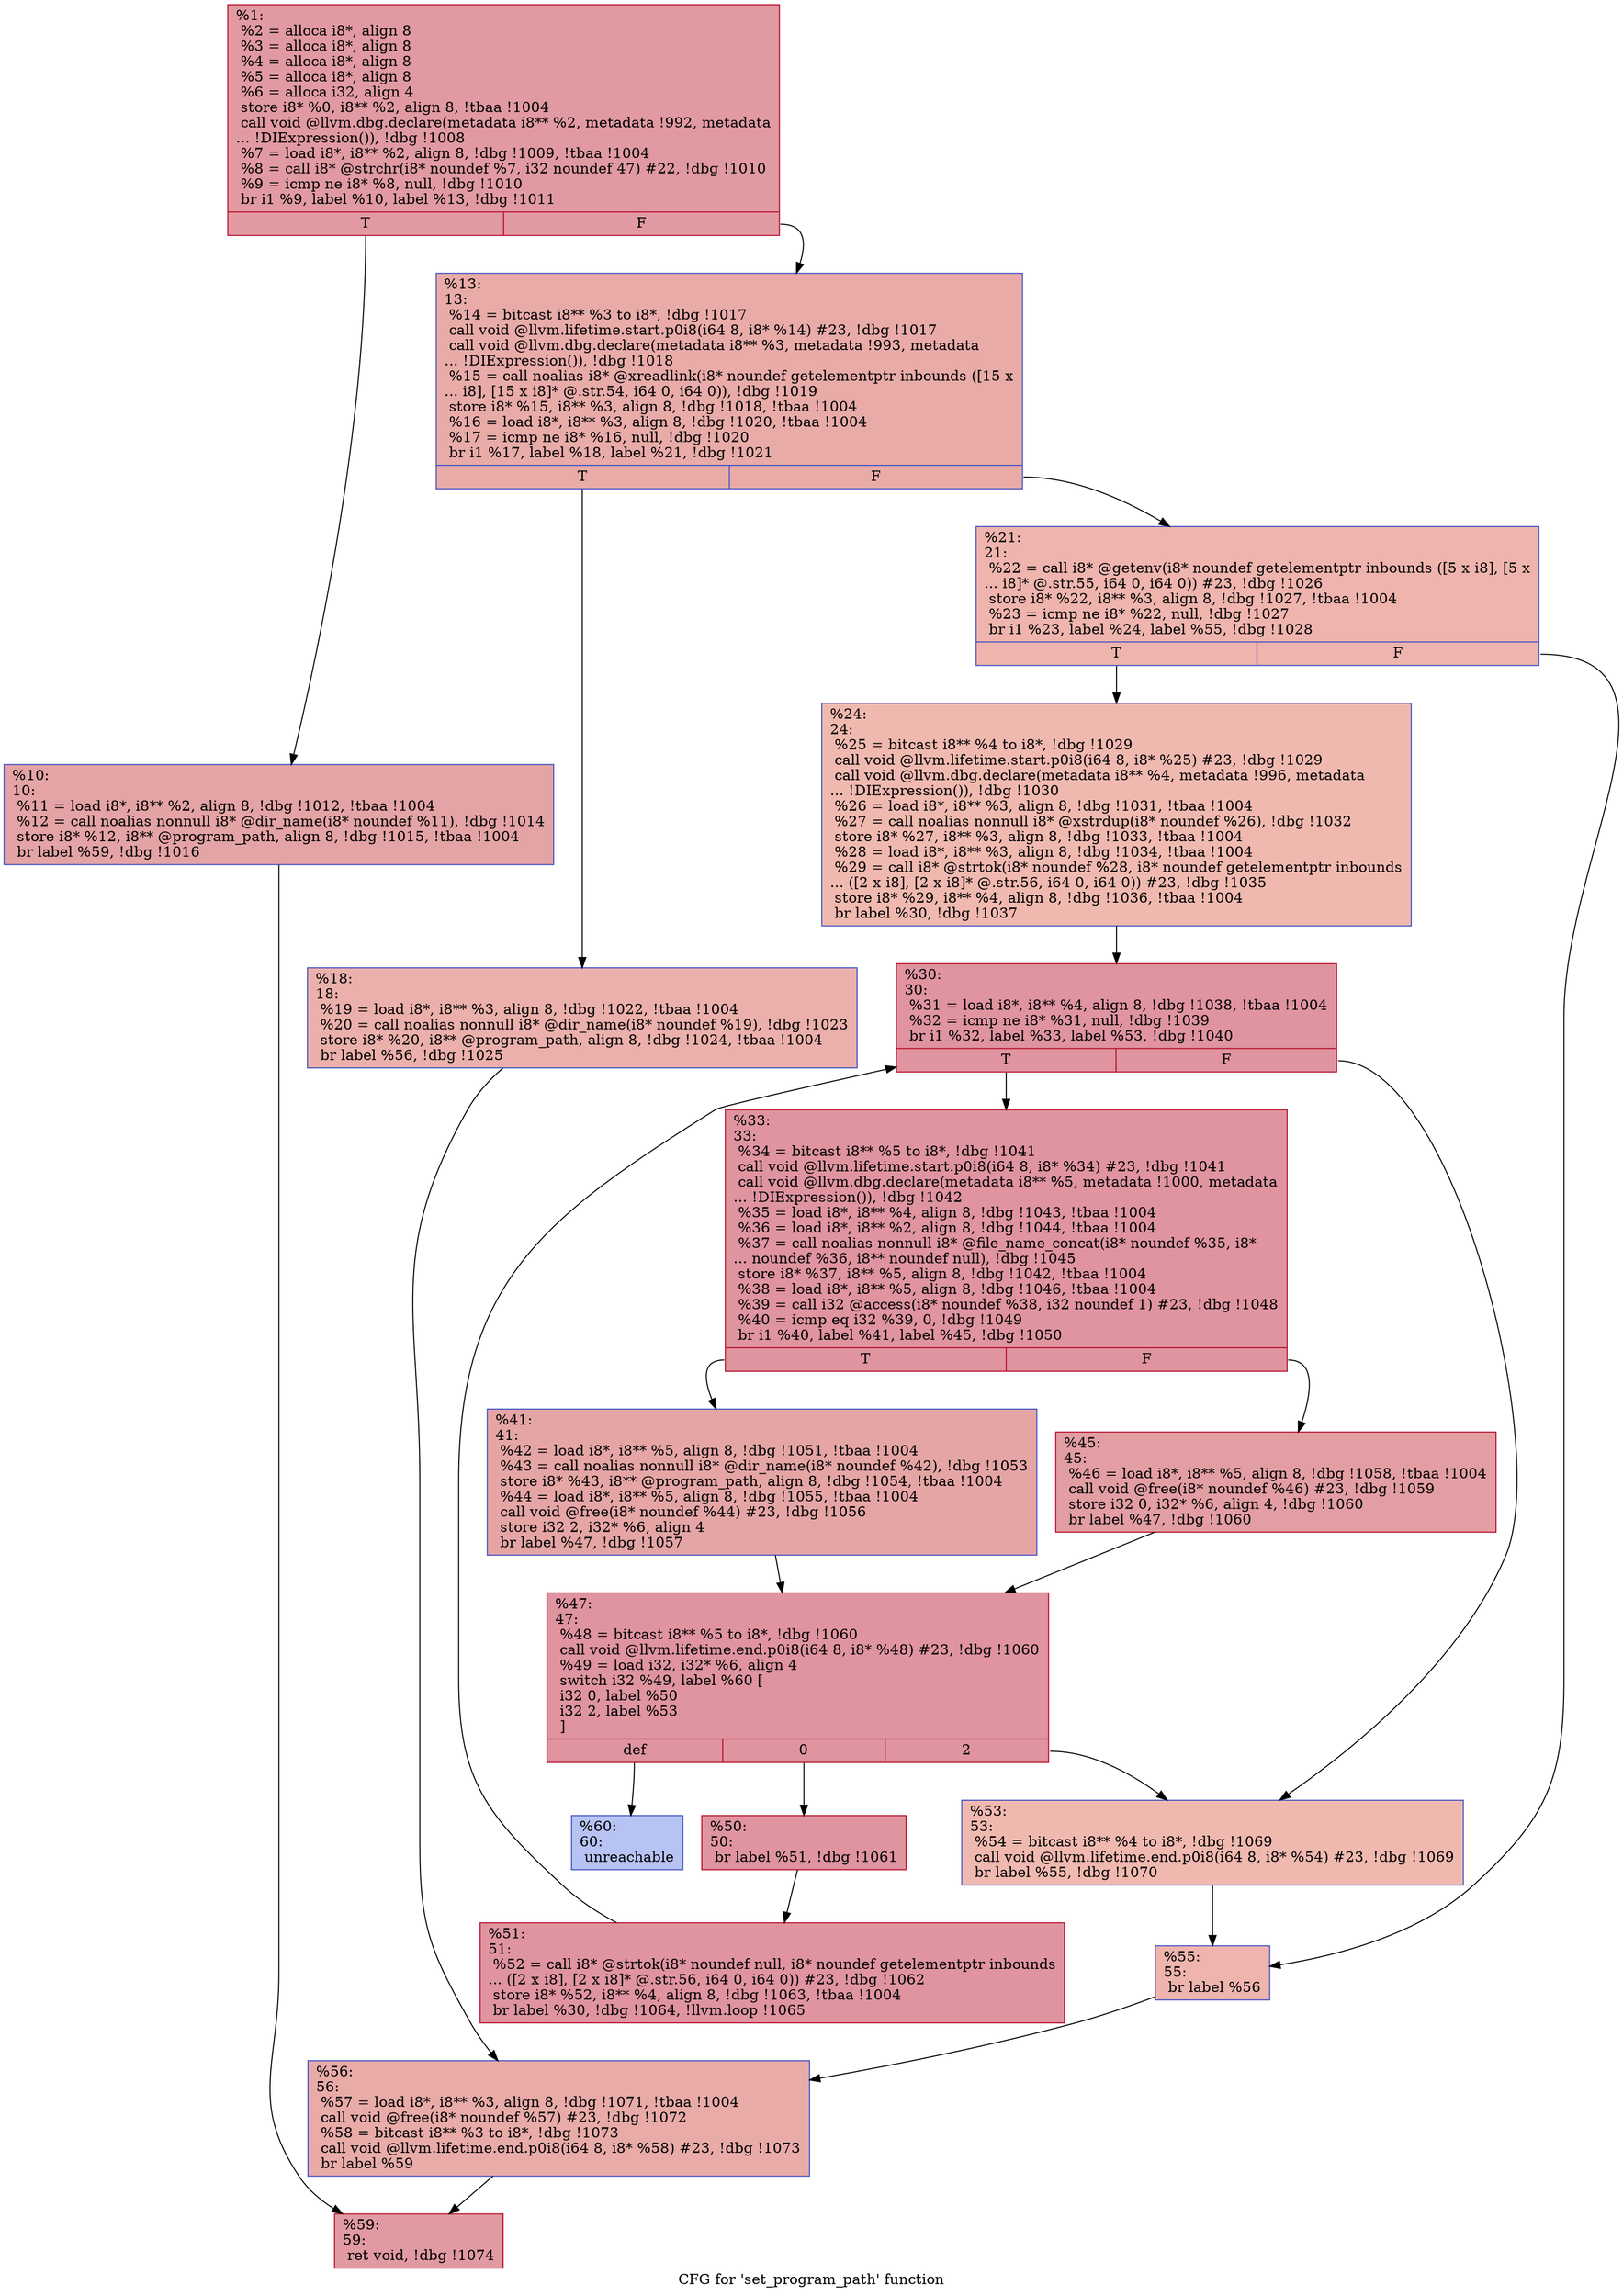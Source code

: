 digraph "CFG for 'set_program_path' function" {
	label="CFG for 'set_program_path' function";

	Node0x12222a0 [shape=record,color="#b70d28ff", style=filled, fillcolor="#bb1b2c70",label="{%1:\l  %2 = alloca i8*, align 8\l  %3 = alloca i8*, align 8\l  %4 = alloca i8*, align 8\l  %5 = alloca i8*, align 8\l  %6 = alloca i32, align 4\l  store i8* %0, i8** %2, align 8, !tbaa !1004\l  call void @llvm.dbg.declare(metadata i8** %2, metadata !992, metadata\l... !DIExpression()), !dbg !1008\l  %7 = load i8*, i8** %2, align 8, !dbg !1009, !tbaa !1004\l  %8 = call i8* @strchr(i8* noundef %7, i32 noundef 47) #22, !dbg !1010\l  %9 = icmp ne i8* %8, null, !dbg !1010\l  br i1 %9, label %10, label %13, !dbg !1011\l|{<s0>T|<s1>F}}"];
	Node0x12222a0:s0 -> Node0x1215a30;
	Node0x12222a0:s1 -> Node0x1215a80;
	Node0x1215a30 [shape=record,color="#3d50c3ff", style=filled, fillcolor="#c32e3170",label="{%10:\l10:                                               \l  %11 = load i8*, i8** %2, align 8, !dbg !1012, !tbaa !1004\l  %12 = call noalias nonnull i8* @dir_name(i8* noundef %11), !dbg !1014\l  store i8* %12, i8** @program_path, align 8, !dbg !1015, !tbaa !1004\l  br label %59, !dbg !1016\l}"];
	Node0x1215a30 -> Node0x1215ee0;
	Node0x1215a80 [shape=record,color="#3d50c3ff", style=filled, fillcolor="#cc403a70",label="{%13:\l13:                                               \l  %14 = bitcast i8** %3 to i8*, !dbg !1017\l  call void @llvm.lifetime.start.p0i8(i64 8, i8* %14) #23, !dbg !1017\l  call void @llvm.dbg.declare(metadata i8** %3, metadata !993, metadata\l... !DIExpression()), !dbg !1018\l  %15 = call noalias i8* @xreadlink(i8* noundef getelementptr inbounds ([15 x\l... i8], [15 x i8]* @.str.54, i64 0, i64 0)), !dbg !1019\l  store i8* %15, i8** %3, align 8, !dbg !1018, !tbaa !1004\l  %16 = load i8*, i8** %3, align 8, !dbg !1020, !tbaa !1004\l  %17 = icmp ne i8* %16, null, !dbg !1020\l  br i1 %17, label %18, label %21, !dbg !1021\l|{<s0>T|<s1>F}}"];
	Node0x1215a80:s0 -> Node0x1215ad0;
	Node0x1215a80:s1 -> Node0x1215b20;
	Node0x1215ad0 [shape=record,color="#3d50c3ff", style=filled, fillcolor="#d24b4070",label="{%18:\l18:                                               \l  %19 = load i8*, i8** %3, align 8, !dbg !1022, !tbaa !1004\l  %20 = call noalias nonnull i8* @dir_name(i8* noundef %19), !dbg !1023\l  store i8* %20, i8** @program_path, align 8, !dbg !1024, !tbaa !1004\l  br label %56, !dbg !1025\l}"];
	Node0x1215ad0 -> Node0x1215e90;
	Node0x1215b20 [shape=record,color="#3d50c3ff", style=filled, fillcolor="#d8564670",label="{%21:\l21:                                               \l  %22 = call i8* @getenv(i8* noundef getelementptr inbounds ([5 x i8], [5 x\l... i8]* @.str.55, i64 0, i64 0)) #23, !dbg !1026\l  store i8* %22, i8** %3, align 8, !dbg !1027, !tbaa !1004\l  %23 = icmp ne i8* %22, null, !dbg !1027\l  br i1 %23, label %24, label %55, !dbg !1028\l|{<s0>T|<s1>F}}"];
	Node0x1215b20:s0 -> Node0x1215b70;
	Node0x1215b20:s1 -> Node0x1215e40;
	Node0x1215b70 [shape=record,color="#3d50c3ff", style=filled, fillcolor="#de614d70",label="{%24:\l24:                                               \l  %25 = bitcast i8** %4 to i8*, !dbg !1029\l  call void @llvm.lifetime.start.p0i8(i64 8, i8* %25) #23, !dbg !1029\l  call void @llvm.dbg.declare(metadata i8** %4, metadata !996, metadata\l... !DIExpression()), !dbg !1030\l  %26 = load i8*, i8** %3, align 8, !dbg !1031, !tbaa !1004\l  %27 = call noalias nonnull i8* @xstrdup(i8* noundef %26), !dbg !1032\l  store i8* %27, i8** %3, align 8, !dbg !1033, !tbaa !1004\l  %28 = load i8*, i8** %3, align 8, !dbg !1034, !tbaa !1004\l  %29 = call i8* @strtok(i8* noundef %28, i8* noundef getelementptr inbounds\l... ([2 x i8], [2 x i8]* @.str.56, i64 0, i64 0)) #23, !dbg !1035\l  store i8* %29, i8** %4, align 8, !dbg !1036, !tbaa !1004\l  br label %30, !dbg !1037\l}"];
	Node0x1215b70 -> Node0x1215bc0;
	Node0x1215bc0 [shape=record,color="#b70d28ff", style=filled, fillcolor="#b70d2870",label="{%30:\l30:                                               \l  %31 = load i8*, i8** %4, align 8, !dbg !1038, !tbaa !1004\l  %32 = icmp ne i8* %31, null, !dbg !1039\l  br i1 %32, label %33, label %53, !dbg !1040\l|{<s0>T|<s1>F}}"];
	Node0x1215bc0:s0 -> Node0x1215c10;
	Node0x1215bc0:s1 -> Node0x1215df0;
	Node0x1215c10 [shape=record,color="#b70d28ff", style=filled, fillcolor="#b70d2870",label="{%33:\l33:                                               \l  %34 = bitcast i8** %5 to i8*, !dbg !1041\l  call void @llvm.lifetime.start.p0i8(i64 8, i8* %34) #23, !dbg !1041\l  call void @llvm.dbg.declare(metadata i8** %5, metadata !1000, metadata\l... !DIExpression()), !dbg !1042\l  %35 = load i8*, i8** %4, align 8, !dbg !1043, !tbaa !1004\l  %36 = load i8*, i8** %2, align 8, !dbg !1044, !tbaa !1004\l  %37 = call noalias nonnull i8* @file_name_concat(i8* noundef %35, i8*\l... noundef %36, i8** noundef null), !dbg !1045\l  store i8* %37, i8** %5, align 8, !dbg !1042, !tbaa !1004\l  %38 = load i8*, i8** %5, align 8, !dbg !1046, !tbaa !1004\l  %39 = call i32 @access(i8* noundef %38, i32 noundef 1) #23, !dbg !1048\l  %40 = icmp eq i32 %39, 0, !dbg !1049\l  br i1 %40, label %41, label %45, !dbg !1050\l|{<s0>T|<s1>F}}"];
	Node0x1215c10:s0 -> Node0x1215c60;
	Node0x1215c10:s1 -> Node0x1215cb0;
	Node0x1215c60 [shape=record,color="#3d50c3ff", style=filled, fillcolor="#c5333470",label="{%41:\l41:                                               \l  %42 = load i8*, i8** %5, align 8, !dbg !1051, !tbaa !1004\l  %43 = call noalias nonnull i8* @dir_name(i8* noundef %42), !dbg !1053\l  store i8* %43, i8** @program_path, align 8, !dbg !1054, !tbaa !1004\l  %44 = load i8*, i8** %5, align 8, !dbg !1055, !tbaa !1004\l  call void @free(i8* noundef %44) #23, !dbg !1056\l  store i32 2, i32* %6, align 4\l  br label %47, !dbg !1057\l}"];
	Node0x1215c60 -> Node0x1215d00;
	Node0x1215cb0 [shape=record,color="#b70d28ff", style=filled, fillcolor="#be242e70",label="{%45:\l45:                                               \l  %46 = load i8*, i8** %5, align 8, !dbg !1058, !tbaa !1004\l  call void @free(i8* noundef %46) #23, !dbg !1059\l  store i32 0, i32* %6, align 4, !dbg !1060\l  br label %47, !dbg !1060\l}"];
	Node0x1215cb0 -> Node0x1215d00;
	Node0x1215d00 [shape=record,color="#b70d28ff", style=filled, fillcolor="#b70d2870",label="{%47:\l47:                                               \l  %48 = bitcast i8** %5 to i8*, !dbg !1060\l  call void @llvm.lifetime.end.p0i8(i64 8, i8* %48) #23, !dbg !1060\l  %49 = load i32, i32* %6, align 4\l  switch i32 %49, label %60 [\l    i32 0, label %50\l    i32 2, label %53\l  ]\l|{<s0>def|<s1>0|<s2>2}}"];
	Node0x1215d00:s0 -> Node0x1215f30;
	Node0x1215d00:s1 -> Node0x1215d50;
	Node0x1215d00:s2 -> Node0x1215df0;
	Node0x1215d50 [shape=record,color="#b70d28ff", style=filled, fillcolor="#b70d2870",label="{%50:\l50:                                               \l  br label %51, !dbg !1061\l}"];
	Node0x1215d50 -> Node0x1215da0;
	Node0x1215da0 [shape=record,color="#b70d28ff", style=filled, fillcolor="#b70d2870",label="{%51:\l51:                                               \l  %52 = call i8* @strtok(i8* noundef null, i8* noundef getelementptr inbounds\l... ([2 x i8], [2 x i8]* @.str.56, i64 0, i64 0)) #23, !dbg !1062\l  store i8* %52, i8** %4, align 8, !dbg !1063, !tbaa !1004\l  br label %30, !dbg !1064, !llvm.loop !1065\l}"];
	Node0x1215da0 -> Node0x1215bc0;
	Node0x1215df0 [shape=record,color="#3d50c3ff", style=filled, fillcolor="#de614d70",label="{%53:\l53:                                               \l  %54 = bitcast i8** %4 to i8*, !dbg !1069\l  call void @llvm.lifetime.end.p0i8(i64 8, i8* %54) #23, !dbg !1069\l  br label %55, !dbg !1070\l}"];
	Node0x1215df0 -> Node0x1215e40;
	Node0x1215e40 [shape=record,color="#3d50c3ff", style=filled, fillcolor="#d8564670",label="{%55:\l55:                                               \l  br label %56\l}"];
	Node0x1215e40 -> Node0x1215e90;
	Node0x1215e90 [shape=record,color="#3d50c3ff", style=filled, fillcolor="#cc403a70",label="{%56:\l56:                                               \l  %57 = load i8*, i8** %3, align 8, !dbg !1071, !tbaa !1004\l  call void @free(i8* noundef %57) #23, !dbg !1072\l  %58 = bitcast i8** %3 to i8*, !dbg !1073\l  call void @llvm.lifetime.end.p0i8(i64 8, i8* %58) #23, !dbg !1073\l  br label %59\l}"];
	Node0x1215e90 -> Node0x1215ee0;
	Node0x1215ee0 [shape=record,color="#b70d28ff", style=filled, fillcolor="#bb1b2c70",label="{%59:\l59:                                               \l  ret void, !dbg !1074\l}"];
	Node0x1215f30 [shape=record,color="#3d50c3ff", style=filled, fillcolor="#5977e370",label="{%60:\l60:                                               \l  unreachable\l}"];
}
